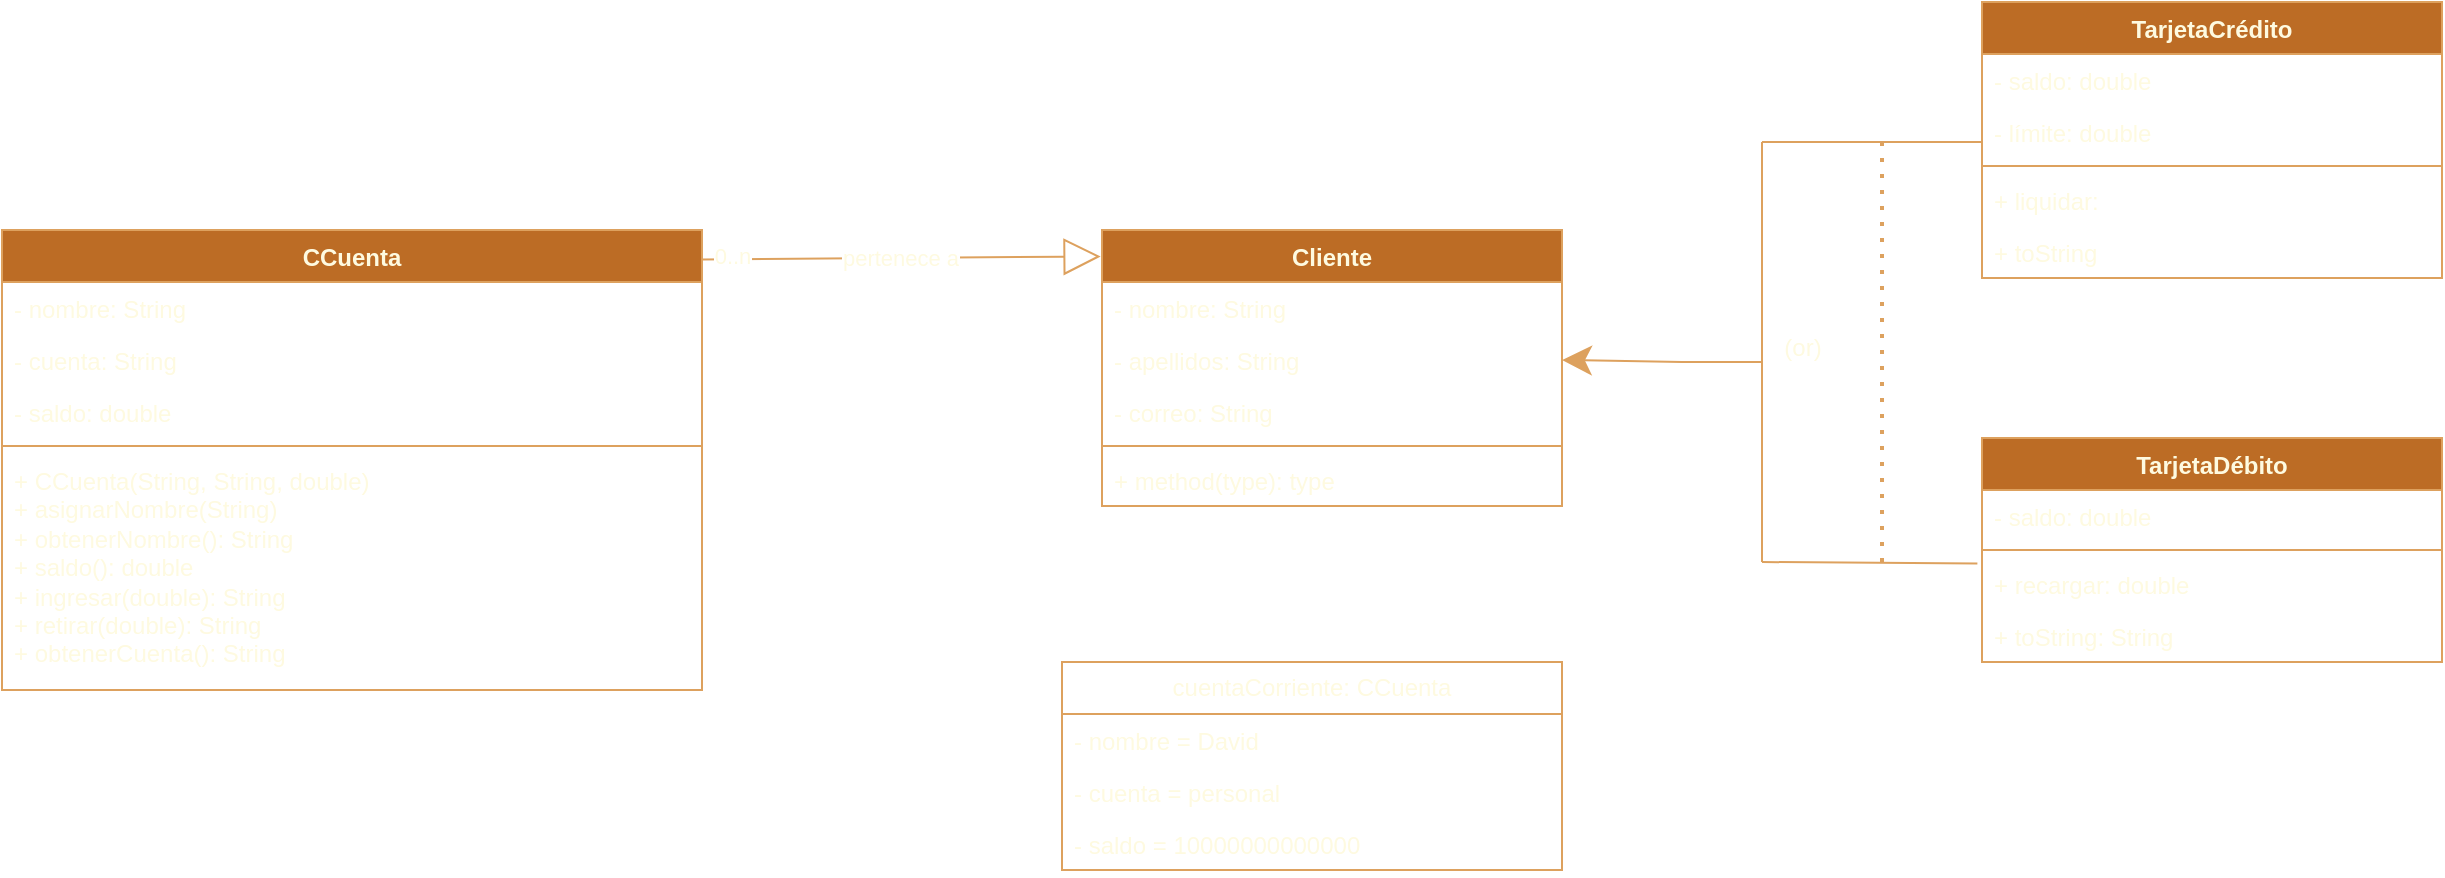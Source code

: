 <mxfile version="22.1.11" type="device">
  <diagram name="Página-1" id="SKeT9bsxYObJkZW77-m9">
    <mxGraphModel dx="1235" dy="740" grid="1" gridSize="10" guides="1" tooltips="1" connect="1" arrows="1" fold="1" page="1" pageScale="1" pageWidth="1169" pageHeight="827" math="0" shadow="0">
      <root>
        <mxCell id="0" />
        <mxCell id="1" parent="0" />
        <mxCell id="ifHOgkLfsga2QueAce6r-5" value="CCuenta" style="swimlane;fontStyle=1;align=center;verticalAlign=top;childLayout=stackLayout;horizontal=1;startSize=26;horizontalStack=0;resizeParent=1;resizeParentMax=0;resizeLast=0;collapsible=1;marginBottom=0;whiteSpace=wrap;html=1;labelBackgroundColor=none;fillColor=#BC6C25;strokeColor=#DDA15E;fontColor=#FEFAE0;" vertex="1" parent="1">
          <mxGeometry x="60" y="174" width="350" height="230" as="geometry" />
        </mxCell>
        <mxCell id="ifHOgkLfsga2QueAce6r-6" value="- nombre: String" style="text;strokeColor=none;fillColor=none;align=left;verticalAlign=top;spacingLeft=4;spacingRight=4;overflow=hidden;rotatable=0;points=[[0,0.5],[1,0.5]];portConstraint=eastwest;whiteSpace=wrap;html=1;labelBackgroundColor=none;fontColor=#FEFAE0;" vertex="1" parent="ifHOgkLfsga2QueAce6r-5">
          <mxGeometry y="26" width="350" height="26" as="geometry" />
        </mxCell>
        <mxCell id="ifHOgkLfsga2QueAce6r-10" value="- cuenta: String" style="text;strokeColor=none;fillColor=none;align=left;verticalAlign=top;spacingLeft=4;spacingRight=4;overflow=hidden;rotatable=0;points=[[0,0.5],[1,0.5]];portConstraint=eastwest;whiteSpace=wrap;html=1;labelBackgroundColor=none;fontColor=#FEFAE0;" vertex="1" parent="ifHOgkLfsga2QueAce6r-5">
          <mxGeometry y="52" width="350" height="26" as="geometry" />
        </mxCell>
        <mxCell id="ifHOgkLfsga2QueAce6r-9" value="- saldo: double" style="text;strokeColor=none;fillColor=none;align=left;verticalAlign=top;spacingLeft=4;spacingRight=4;overflow=hidden;rotatable=0;points=[[0,0.5],[1,0.5]];portConstraint=eastwest;whiteSpace=wrap;html=1;labelBackgroundColor=none;fontColor=#FEFAE0;" vertex="1" parent="ifHOgkLfsga2QueAce6r-5">
          <mxGeometry y="78" width="350" height="26" as="geometry" />
        </mxCell>
        <mxCell id="ifHOgkLfsga2QueAce6r-7" value="" style="line;strokeWidth=1;fillColor=none;align=left;verticalAlign=middle;spacingTop=-1;spacingLeft=3;spacingRight=3;rotatable=0;labelPosition=right;points=[];portConstraint=eastwest;strokeColor=#DDA15E;labelBackgroundColor=none;fontColor=#FEFAE0;" vertex="1" parent="ifHOgkLfsga2QueAce6r-5">
          <mxGeometry y="104" width="350" height="8" as="geometry" />
        </mxCell>
        <mxCell id="ifHOgkLfsga2QueAce6r-8" value="+ CCuenta(String, String, double)&lt;br&gt;+ asignarNombre(String)&lt;br&gt;+ obtenerNombre(): String&lt;br&gt;+ saldo(): double&lt;br&gt;+ ingresar(double): String&lt;br&gt;+ retirar(double): String&lt;br&gt;+ obtenerCuenta(): String" style="text;strokeColor=none;fillColor=none;align=left;verticalAlign=top;spacingLeft=4;spacingRight=4;overflow=hidden;rotatable=0;points=[[0,0.5],[1,0.5]];portConstraint=eastwest;whiteSpace=wrap;html=1;labelBackgroundColor=none;fontColor=#FEFAE0;" vertex="1" parent="ifHOgkLfsga2QueAce6r-5">
          <mxGeometry y="112" width="350" height="118" as="geometry" />
        </mxCell>
        <mxCell id="ifHOgkLfsga2QueAce6r-11" value="cuentaCorriente: CCuenta" style="swimlane;fontStyle=0;childLayout=stackLayout;horizontal=1;startSize=26;fillColor=none;horizontalStack=0;resizeParent=1;resizeParentMax=0;resizeLast=0;collapsible=1;marginBottom=0;whiteSpace=wrap;html=1;strokeColor=#DDA15E;fontColor=#FEFAE0;" vertex="1" parent="1">
          <mxGeometry x="590" y="390" width="250" height="104" as="geometry" />
        </mxCell>
        <mxCell id="ifHOgkLfsga2QueAce6r-12" value="- nombre = David" style="text;strokeColor=none;fillColor=none;align=left;verticalAlign=top;spacingLeft=4;spacingRight=4;overflow=hidden;rotatable=0;points=[[0,0.5],[1,0.5]];portConstraint=eastwest;whiteSpace=wrap;html=1;fontColor=#FEFAE0;" vertex="1" parent="ifHOgkLfsga2QueAce6r-11">
          <mxGeometry y="26" width="250" height="26" as="geometry" />
        </mxCell>
        <mxCell id="ifHOgkLfsga2QueAce6r-13" value="- cuenta = personal" style="text;strokeColor=none;fillColor=none;align=left;verticalAlign=top;spacingLeft=4;spacingRight=4;overflow=hidden;rotatable=0;points=[[0,0.5],[1,0.5]];portConstraint=eastwest;whiteSpace=wrap;html=1;fontColor=#FEFAE0;" vertex="1" parent="ifHOgkLfsga2QueAce6r-11">
          <mxGeometry y="52" width="250" height="26" as="geometry" />
        </mxCell>
        <mxCell id="ifHOgkLfsga2QueAce6r-14" value="- saldo = 10000000000000" style="text;strokeColor=none;fillColor=none;align=left;verticalAlign=top;spacingLeft=4;spacingRight=4;overflow=hidden;rotatable=0;points=[[0,0.5],[1,0.5]];portConstraint=eastwest;whiteSpace=wrap;html=1;fontColor=#FEFAE0;" vertex="1" parent="ifHOgkLfsga2QueAce6r-11">
          <mxGeometry y="78" width="250" height="26" as="geometry" />
        </mxCell>
        <mxCell id="ifHOgkLfsga2QueAce6r-18" value="Cliente" style="swimlane;fontStyle=1;align=center;verticalAlign=top;childLayout=stackLayout;horizontal=1;startSize=26;horizontalStack=0;resizeParent=1;resizeParentMax=0;resizeLast=0;collapsible=1;marginBottom=0;whiteSpace=wrap;html=1;strokeColor=#DDA15E;fontColor=#FEFAE0;fillColor=#BC6C25;" vertex="1" parent="1">
          <mxGeometry x="610" y="174" width="230" height="138" as="geometry" />
        </mxCell>
        <mxCell id="ifHOgkLfsga2QueAce6r-19" value="- nombre: String" style="text;strokeColor=none;fillColor=none;align=left;verticalAlign=top;spacingLeft=4;spacingRight=4;overflow=hidden;rotatable=0;points=[[0,0.5],[1,0.5]];portConstraint=eastwest;whiteSpace=wrap;html=1;fontColor=#FEFAE0;" vertex="1" parent="ifHOgkLfsga2QueAce6r-18">
          <mxGeometry y="26" width="230" height="26" as="geometry" />
        </mxCell>
        <mxCell id="ifHOgkLfsga2QueAce6r-23" value="- apellidos: String" style="text;strokeColor=none;fillColor=none;align=left;verticalAlign=top;spacingLeft=4;spacingRight=4;overflow=hidden;rotatable=0;points=[[0,0.5],[1,0.5]];portConstraint=eastwest;whiteSpace=wrap;html=1;fontColor=#FEFAE0;" vertex="1" parent="ifHOgkLfsga2QueAce6r-18">
          <mxGeometry y="52" width="230" height="26" as="geometry" />
        </mxCell>
        <mxCell id="ifHOgkLfsga2QueAce6r-22" value="- correo: String" style="text;strokeColor=none;fillColor=none;align=left;verticalAlign=top;spacingLeft=4;spacingRight=4;overflow=hidden;rotatable=0;points=[[0,0.5],[1,0.5]];portConstraint=eastwest;whiteSpace=wrap;html=1;fontColor=#FEFAE0;" vertex="1" parent="ifHOgkLfsga2QueAce6r-18">
          <mxGeometry y="78" width="230" height="26" as="geometry" />
        </mxCell>
        <mxCell id="ifHOgkLfsga2QueAce6r-20" value="" style="line;strokeWidth=1;fillColor=none;align=left;verticalAlign=middle;spacingTop=-1;spacingLeft=3;spacingRight=3;rotatable=0;labelPosition=right;points=[];portConstraint=eastwest;strokeColor=inherit;fontColor=#FEFAE0;" vertex="1" parent="ifHOgkLfsga2QueAce6r-18">
          <mxGeometry y="104" width="230" height="8" as="geometry" />
        </mxCell>
        <mxCell id="ifHOgkLfsga2QueAce6r-21" value="+ method(type): type" style="text;strokeColor=none;fillColor=none;align=left;verticalAlign=top;spacingLeft=4;spacingRight=4;overflow=hidden;rotatable=0;points=[[0,0.5],[1,0.5]];portConstraint=eastwest;whiteSpace=wrap;html=1;fontColor=#FEFAE0;" vertex="1" parent="ifHOgkLfsga2QueAce6r-18">
          <mxGeometry y="112" width="230" height="26" as="geometry" />
        </mxCell>
        <mxCell id="ifHOgkLfsga2QueAce6r-25" value="pertenece a" style="endArrow=block;endSize=16;endFill=0;html=1;rounded=0;strokeColor=#DDA15E;fontColor=#FEFAE0;fillColor=#BC6C25;exitX=1;exitY=0.064;exitDx=0;exitDy=0;entryX=-0.003;entryY=0.096;entryDx=0;entryDy=0;entryPerimeter=0;exitPerimeter=0;" edge="1" parent="1" source="ifHOgkLfsga2QueAce6r-5" target="ifHOgkLfsga2QueAce6r-18">
          <mxGeometry width="160" relative="1" as="geometry">
            <mxPoint x="430" y="440" as="sourcePoint" />
            <mxPoint x="590" y="440" as="targetPoint" />
          </mxGeometry>
        </mxCell>
        <mxCell id="ifHOgkLfsga2QueAce6r-46" value="0..n" style="edgeLabel;html=1;align=center;verticalAlign=middle;resizable=0;points=[];fontColor=#FEFAE0;" vertex="1" connectable="0" parent="ifHOgkLfsga2QueAce6r-25">
          <mxGeometry x="-0.847" y="2" relative="1" as="geometry">
            <mxPoint as="offset" />
          </mxGeometry>
        </mxCell>
        <mxCell id="ifHOgkLfsga2QueAce6r-26" value="TarjetaCrédito" style="swimlane;fontStyle=1;align=center;verticalAlign=top;childLayout=stackLayout;horizontal=1;startSize=26;horizontalStack=0;resizeParent=1;resizeParentMax=0;resizeLast=0;collapsible=1;marginBottom=0;whiteSpace=wrap;html=1;strokeColor=#DDA15E;fontColor=#FEFAE0;fillColor=#BC6C25;" vertex="1" parent="1">
          <mxGeometry x="1050" y="60" width="230" height="138" as="geometry" />
        </mxCell>
        <mxCell id="ifHOgkLfsga2QueAce6r-27" value="- saldo: double" style="text;strokeColor=none;fillColor=none;align=left;verticalAlign=top;spacingLeft=4;spacingRight=4;overflow=hidden;rotatable=0;points=[[0,0.5],[1,0.5]];portConstraint=eastwest;whiteSpace=wrap;html=1;fontColor=#FEFAE0;" vertex="1" parent="ifHOgkLfsga2QueAce6r-26">
          <mxGeometry y="26" width="230" height="26" as="geometry" />
        </mxCell>
        <mxCell id="ifHOgkLfsga2QueAce6r-28" value="- límite: double" style="text;strokeColor=none;fillColor=none;align=left;verticalAlign=top;spacingLeft=4;spacingRight=4;overflow=hidden;rotatable=0;points=[[0,0.5],[1,0.5]];portConstraint=eastwest;whiteSpace=wrap;html=1;fontColor=#FEFAE0;" vertex="1" parent="ifHOgkLfsga2QueAce6r-26">
          <mxGeometry y="52" width="230" height="26" as="geometry" />
        </mxCell>
        <mxCell id="ifHOgkLfsga2QueAce6r-30" value="" style="line;strokeWidth=1;fillColor=none;align=left;verticalAlign=middle;spacingTop=-1;spacingLeft=3;spacingRight=3;rotatable=0;labelPosition=right;points=[];portConstraint=eastwest;strokeColor=inherit;fontColor=#FEFAE0;" vertex="1" parent="ifHOgkLfsga2QueAce6r-26">
          <mxGeometry y="78" width="230" height="8" as="geometry" />
        </mxCell>
        <mxCell id="ifHOgkLfsga2QueAce6r-31" value="+ liquidar:" style="text;strokeColor=none;fillColor=none;align=left;verticalAlign=top;spacingLeft=4;spacingRight=4;overflow=hidden;rotatable=0;points=[[0,0.5],[1,0.5]];portConstraint=eastwest;whiteSpace=wrap;html=1;fontColor=#FEFAE0;" vertex="1" parent="ifHOgkLfsga2QueAce6r-26">
          <mxGeometry y="86" width="230" height="26" as="geometry" />
        </mxCell>
        <mxCell id="ifHOgkLfsga2QueAce6r-38" value="+ toString" style="text;strokeColor=none;fillColor=none;align=left;verticalAlign=top;spacingLeft=4;spacingRight=4;overflow=hidden;rotatable=0;points=[[0,0.5],[1,0.5]];portConstraint=eastwest;whiteSpace=wrap;html=1;fontColor=#FEFAE0;" vertex="1" parent="ifHOgkLfsga2QueAce6r-26">
          <mxGeometry y="112" width="230" height="26" as="geometry" />
        </mxCell>
        <mxCell id="ifHOgkLfsga2QueAce6r-32" value="TarjetaDébito" style="swimlane;fontStyle=1;align=center;verticalAlign=top;childLayout=stackLayout;horizontal=1;startSize=26;horizontalStack=0;resizeParent=1;resizeParentMax=0;resizeLast=0;collapsible=1;marginBottom=0;whiteSpace=wrap;html=1;strokeColor=#DDA15E;fontColor=#FEFAE0;fillColor=#BC6C25;" vertex="1" parent="1">
          <mxGeometry x="1050" y="278" width="230" height="112" as="geometry" />
        </mxCell>
        <mxCell id="ifHOgkLfsga2QueAce6r-33" value="- saldo: double" style="text;strokeColor=none;fillColor=none;align=left;verticalAlign=top;spacingLeft=4;spacingRight=4;overflow=hidden;rotatable=0;points=[[0,0.5],[1,0.5]];portConstraint=eastwest;whiteSpace=wrap;html=1;fontColor=#FEFAE0;" vertex="1" parent="ifHOgkLfsga2QueAce6r-32">
          <mxGeometry y="26" width="230" height="26" as="geometry" />
        </mxCell>
        <mxCell id="ifHOgkLfsga2QueAce6r-36" value="" style="line;strokeWidth=1;fillColor=none;align=left;verticalAlign=middle;spacingTop=-1;spacingLeft=3;spacingRight=3;rotatable=0;labelPosition=right;points=[];portConstraint=eastwest;strokeColor=inherit;fontColor=#FEFAE0;" vertex="1" parent="ifHOgkLfsga2QueAce6r-32">
          <mxGeometry y="52" width="230" height="8" as="geometry" />
        </mxCell>
        <mxCell id="ifHOgkLfsga2QueAce6r-37" value="+ recargar: double" style="text;strokeColor=none;fillColor=none;align=left;verticalAlign=top;spacingLeft=4;spacingRight=4;overflow=hidden;rotatable=0;points=[[0,0.5],[1,0.5]];portConstraint=eastwest;whiteSpace=wrap;html=1;fontColor=#FEFAE0;" vertex="1" parent="ifHOgkLfsga2QueAce6r-32">
          <mxGeometry y="60" width="230" height="26" as="geometry" />
        </mxCell>
        <mxCell id="ifHOgkLfsga2QueAce6r-39" value="+ toString: String" style="text;strokeColor=none;fillColor=none;align=left;verticalAlign=top;spacingLeft=4;spacingRight=4;overflow=hidden;rotatable=0;points=[[0,0.5],[1,0.5]];portConstraint=eastwest;whiteSpace=wrap;html=1;fontColor=#FEFAE0;" vertex="1" parent="ifHOgkLfsga2QueAce6r-32">
          <mxGeometry y="86" width="230" height="26" as="geometry" />
        </mxCell>
        <mxCell id="ifHOgkLfsga2QueAce6r-40" value="" style="endArrow=classic;endFill=1;endSize=12;html=1;rounded=0;strokeColor=#DDA15E;fontColor=#FEFAE0;fillColor=#BC6C25;entryX=1;entryY=0.5;entryDx=0;entryDy=0;" edge="1" parent="1" target="ifHOgkLfsga2QueAce6r-23">
          <mxGeometry width="160" relative="1" as="geometry">
            <mxPoint x="940" y="240" as="sourcePoint" />
            <mxPoint x="890" y="440" as="targetPoint" />
            <Array as="points">
              <mxPoint x="900" y="240" />
            </Array>
          </mxGeometry>
        </mxCell>
        <mxCell id="ifHOgkLfsga2QueAce6r-41" value="" style="endArrow=none;html=1;rounded=0;strokeColor=#DDA15E;fontColor=#FEFAE0;fillColor=#BC6C25;" edge="1" parent="1">
          <mxGeometry width="50" height="50" relative="1" as="geometry">
            <mxPoint x="940" y="340" as="sourcePoint" />
            <mxPoint x="940" y="130" as="targetPoint" />
          </mxGeometry>
        </mxCell>
        <mxCell id="ifHOgkLfsga2QueAce6r-42" value="" style="endArrow=none;html=1;rounded=0;strokeColor=#DDA15E;fontColor=#FEFAE0;fillColor=#BC6C25;" edge="1" parent="1">
          <mxGeometry width="50" height="50" relative="1" as="geometry">
            <mxPoint x="1050" y="130" as="sourcePoint" />
            <mxPoint x="940" y="130" as="targetPoint" />
          </mxGeometry>
        </mxCell>
        <mxCell id="ifHOgkLfsga2QueAce6r-43" value="" style="endArrow=none;html=1;rounded=0;strokeColor=#DDA15E;fontColor=#FEFAE0;fillColor=#BC6C25;exitX=-0.01;exitY=0.108;exitDx=0;exitDy=0;exitPerimeter=0;" edge="1" parent="1" source="ifHOgkLfsga2QueAce6r-37">
          <mxGeometry width="50" height="50" relative="1" as="geometry">
            <mxPoint x="1040" y="330" as="sourcePoint" />
            <mxPoint x="940" y="340" as="targetPoint" />
          </mxGeometry>
        </mxCell>
        <mxCell id="ifHOgkLfsga2QueAce6r-44" value="" style="endArrow=none;dashed=1;html=1;dashPattern=1 3;strokeWidth=2;rounded=0;strokeColor=#DDA15E;fontColor=#FEFAE0;fillColor=#BC6C25;" edge="1" parent="1">
          <mxGeometry width="50" height="50" relative="1" as="geometry">
            <mxPoint x="1000" y="340" as="sourcePoint" />
            <mxPoint x="1000" y="130" as="targetPoint" />
          </mxGeometry>
        </mxCell>
        <mxCell id="ifHOgkLfsga2QueAce6r-45" value="(or)" style="text;html=1;align=center;verticalAlign=middle;resizable=0;points=[];autosize=1;strokeColor=none;fillColor=none;fontColor=#FEFAE0;" vertex="1" parent="1">
          <mxGeometry x="940" y="218" width="40" height="30" as="geometry" />
        </mxCell>
      </root>
    </mxGraphModel>
  </diagram>
</mxfile>
